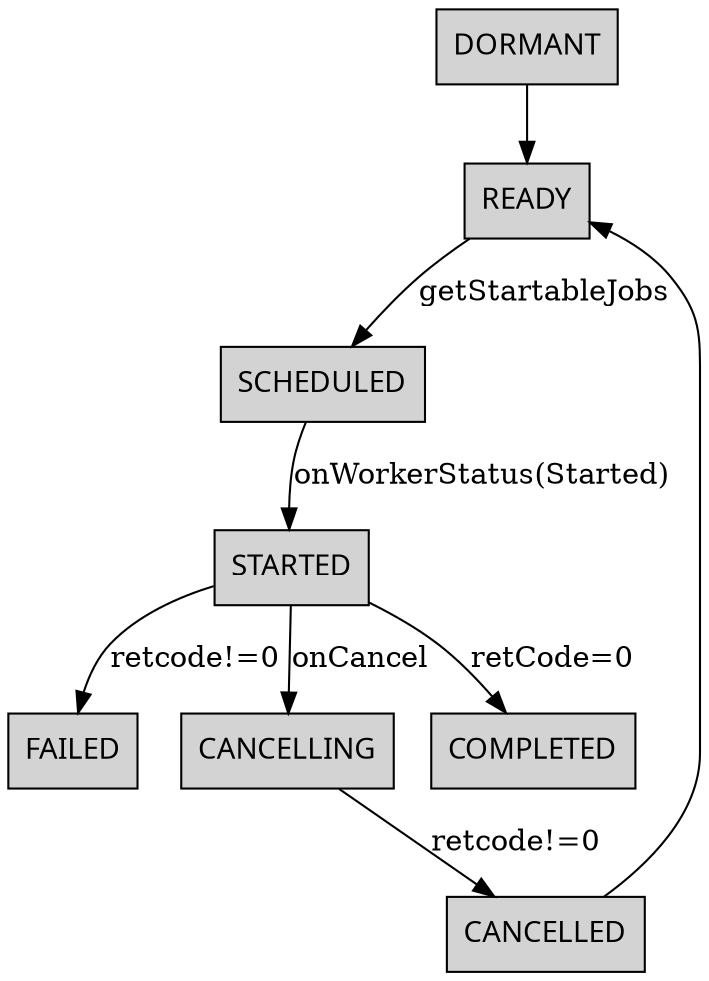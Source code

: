 // dot -Tpng -o states.png states.dot

digraph G2 {
    graph [rankdir = UD];
    node[shape=record,fontname="Liberation"];

    DORMANT -> READY;
    READY -> SCHEDULED [label="getStartableJobs"];
    SCHEDULED -> STARTED [label="onWorkerStatus(Started)"];
    STARTED -> FAILED [label="retcode!=0"];
    STARTED -> CANCELLING [label="onCancel"];
    STARTED -> COMPLETED [label="retCode=0"];
    CANCELLING -> CANCELLED [label="retcode!=0"];
    CANCELLED -> READY;

    
    DORMANT [ style = filled];
    READY [ style = filled];
    SCHEDULED [ style = filled];
    STARTED [ style = filled];
    CANCELLING [ style = filled];
    CANCELLED [ style = filled];
    FAILED [ style = filled];
    COMPLETED [ style = filled];
}
